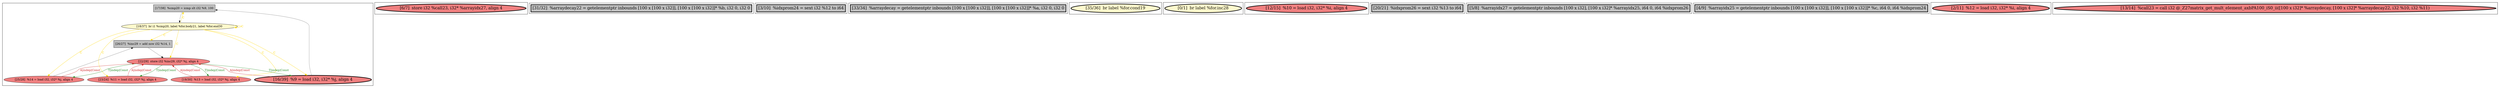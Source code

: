 
digraph G {





subgraph cluster11 {


node1823 [fillcolor=grey,label="[17/38]  %cmp20 = icmp slt i32 %9, 100",shape=rectangle,style=filled ]
node1817 [fillcolor=lightcoral,label="[19/30]  %13 = load i32, i32* %j, align 4",shape=ellipse,style=filled ]
node1824 [fillcolor=lightcoral,label="[25/28]  %14 = load i32, i32* %j, align 4",shape=ellipse,style=filled ]
node1821 [fillcolor=lemonchiffon,label="[18/37]  br i1 %cmp20, label %for.body21, label %for.end30",shape=ellipse,style=filled ]
node1818 [fillcolor=lightcoral,label="[23/24]  %11 = load i32, i32* %j, align 4",shape=ellipse,style=filled ]
node1820 [penwidth=3.0,fontsize=20,fillcolor=lightcoral,label="[16/39]  %9 = load i32, i32* %j, align 4",shape=ellipse,style=filled ]
node1819 [fillcolor=lightcoral,label="[22/29]  store i32 %inc29, i32* %j, align 4",shape=ellipse,style=filled ]
node1822 [fillcolor=grey,label="[26/27]  %inc29 = add nsw i32 %14, 1",shape=rectangle,style=filled ]

node1821->node1823 [style=solid,color=gold,label="C",penwidth=1.0,fontcolor=gold ]
node1823->node1821 [style=solid,color=black,label="",penwidth=0.5,fontcolor=black ]
node1821->node1821 [style=solid,color=gold,label="C",penwidth=1.0,fontcolor=gold ]
node1821->node1820 [style=solid,color=gold,label="C",penwidth=1.0,fontcolor=gold ]
node1819->node1820 [style=solid,color=forestgreen,label="T|indep|Const",penwidth=1.0,fontcolor=forestgreen ]
node1820->node1819 [style=solid,color=firebrick3,label="A|indep|Const",penwidth=1.0,fontcolor=firebrick3 ]
node1819->node1817 [style=solid,color=forestgreen,label="T|indep|Const",penwidth=1.0,fontcolor=forestgreen ]
node1818->node1819 [style=solid,color=firebrick3,label="A|indep|Const",penwidth=1.0,fontcolor=firebrick3 ]
node1819->node1818 [style=solid,color=forestgreen,label="T|indep|Const",penwidth=1.0,fontcolor=forestgreen ]
node1824->node1822 [style=solid,color=black,label="",penwidth=0.5,fontcolor=black ]
node1821->node1817 [style=solid,color=gold,label="C",penwidth=1.0,fontcolor=gold ]
node1817->node1819 [style=solid,color=firebrick3,label="A|indep|Const",penwidth=1.0,fontcolor=firebrick3 ]
node1820->node1823 [style=solid,color=black,label="",penwidth=0.5,fontcolor=black ]
node1821->node1822 [style=solid,color=gold,label="C",penwidth=1.0,fontcolor=gold ]
node1821->node1818 [style=solid,color=gold,label="C",penwidth=1.0,fontcolor=gold ]
node1821->node1824 [style=solid,color=gold,label="C",penwidth=1.0,fontcolor=gold ]
node1821->node1819 [style=solid,color=gold,label="C",penwidth=1.0,fontcolor=gold ]
node1819->node1824 [style=solid,color=forestgreen,label="T|indep|Const",penwidth=1.0,fontcolor=forestgreen ]
node1822->node1819 [style=solid,color=black,label="",penwidth=0.5,fontcolor=black ]
node1824->node1819 [style=solid,color=firebrick3,label="A|indep|Const",penwidth=1.0,fontcolor=firebrick3 ]


}

subgraph cluster10 {


node1816 [penwidth=3.0,fontsize=20,fillcolor=lightcoral,label="[6/7]  store i32 %call23, i32* %arrayidx27, align 4",shape=ellipse,style=filled ]



}

subgraph cluster9 {


node1815 [penwidth=3.0,fontsize=20,fillcolor=grey,label="[31/32]  %arraydecay22 = getelementptr inbounds [100 x [100 x i32]], [100 x [100 x i32]]* %b, i32 0, i32 0",shape=rectangle,style=filled ]



}

subgraph cluster8 {


node1814 [penwidth=3.0,fontsize=20,fillcolor=grey,label="[3/10]  %idxprom24 = sext i32 %12 to i64",shape=rectangle,style=filled ]



}

subgraph cluster7 {


node1813 [penwidth=3.0,fontsize=20,fillcolor=grey,label="[33/34]  %arraydecay = getelementptr inbounds [100 x [100 x i32]], [100 x [100 x i32]]* %a, i32 0, i32 0",shape=rectangle,style=filled ]



}

subgraph cluster6 {


node1812 [penwidth=3.0,fontsize=20,fillcolor=lemonchiffon,label="[35/36]  br label %for.cond19",shape=ellipse,style=filled ]



}

subgraph cluster0 {


node1806 [penwidth=3.0,fontsize=20,fillcolor=lemonchiffon,label="[0/1]  br label %for.inc28",shape=ellipse,style=filled ]



}

subgraph cluster12 {


node1825 [penwidth=3.0,fontsize=20,fillcolor=lightcoral,label="[12/15]  %10 = load i32, i32* %i, align 4",shape=ellipse,style=filled ]



}

subgraph cluster5 {


node1811 [penwidth=3.0,fontsize=20,fillcolor=grey,label="[20/21]  %idxprom26 = sext i32 %13 to i64",shape=rectangle,style=filled ]



}

subgraph cluster1 {


node1807 [penwidth=3.0,fontsize=20,fillcolor=grey,label="[5/8]  %arrayidx27 = getelementptr inbounds [100 x i32], [100 x i32]* %arrayidx25, i64 0, i64 %idxprom26",shape=rectangle,style=filled ]



}

subgraph cluster2 {


node1808 [penwidth=3.0,fontsize=20,fillcolor=grey,label="[4/9]  %arrayidx25 = getelementptr inbounds [100 x [100 x i32]], [100 x [100 x i32]]* %c, i64 0, i64 %idxprom24",shape=rectangle,style=filled ]



}

subgraph cluster3 {


node1809 [penwidth=3.0,fontsize=20,fillcolor=lightcoral,label="[2/11]  %12 = load i32, i32* %i, align 4",shape=ellipse,style=filled ]



}

subgraph cluster4 {


node1810 [penwidth=3.0,fontsize=20,fillcolor=lightcoral,label="[13/14]  %call23 = call i32 @_Z27matrix_get_mult_element_axbPA100_iS0_ii([100 x i32]* %arraydecay, [100 x i32]* %arraydecay22, i32 %10, i32 %11)",shape=ellipse,style=filled ]



}

}
